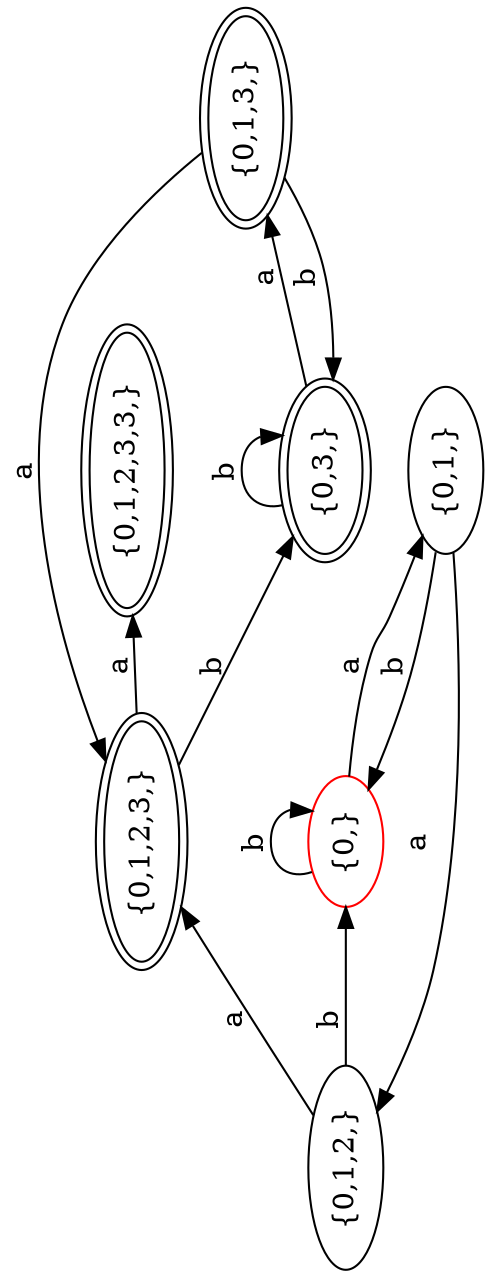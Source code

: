 digraph a { 
 graph [rotate = 90];
 rankdir=LR
0[ label ="{0,1,2,3,3,}",peripheries=2 ];
1[ label ="{0,3,}",peripheries=2 ];
1 -> 2 [ label = "a" ];
1 -> 1 [ label = "b" ];
3[ label ="{0,1,2,}",];
3 -> 5 [ label = "a" ];
3 -> 4 [ label = "b" ];
4[ label ="{0,}", color=red ];
4 -> 6 [ label = "a" ];
4 -> 4 [ label = "b" ];
5[ label ="{0,1,2,3,}",peripheries=2 ];
5 -> 0 [ label = "a" ];
5 -> 1 [ label = "b" ];
6[ label ="{0,1,}",];
6 -> 3 [ label = "a" ];
6 -> 4 [ label = "b" ];
2[ label ="{0,1,3,}",peripheries=2 ];
2 -> 5 [ label = "a" ];
2 -> 1 [ label = "b" ];
}
